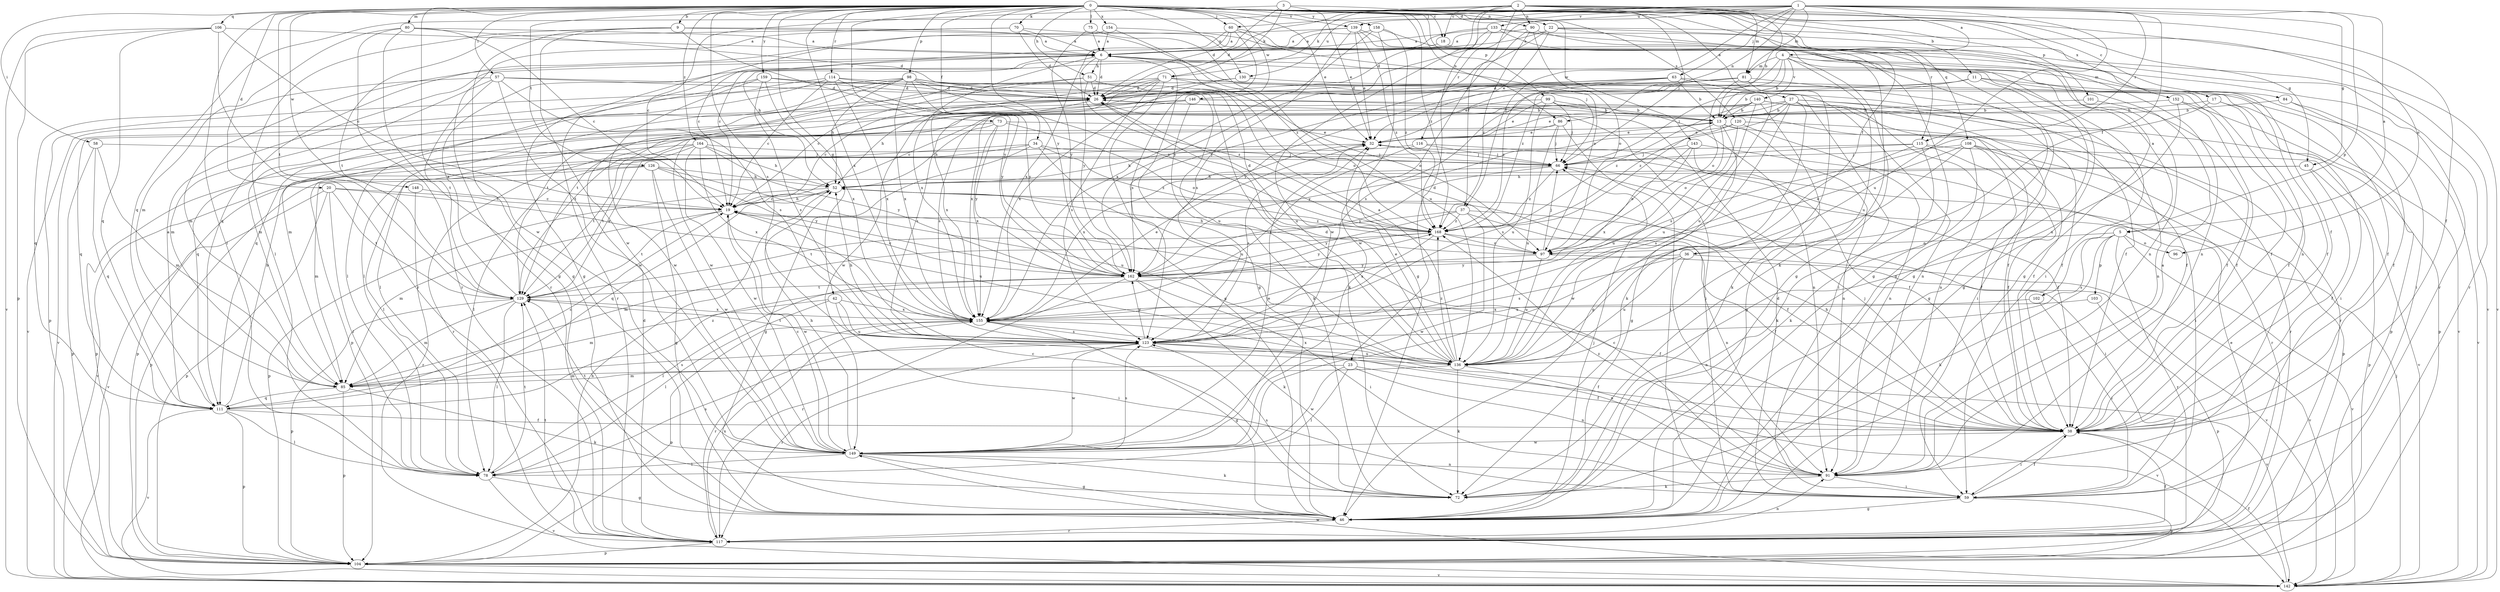 strict digraph  {
0;
1;
2;
3;
4;
5;
6;
9;
11;
13;
17;
18;
19;
20;
22;
23;
26;
27;
32;
34;
36;
37;
38;
42;
45;
46;
51;
52;
57;
58;
59;
60;
63;
66;
70;
71;
72;
73;
75;
78;
80;
81;
84;
85;
86;
90;
91;
96;
97;
98;
99;
101;
102;
103;
104;
106;
108;
111;
114;
115;
116;
117;
120;
123;
126;
129;
130;
133;
136;
139;
140;
142;
143;
146;
148;
149;
152;
154;
155;
158;
159;
162;
164;
168;
0 -> 9  [label=b];
0 -> 11  [label=b];
0 -> 17  [label=c];
0 -> 18  [label=c];
0 -> 20  [label=d];
0 -> 22  [label=d];
0 -> 27  [label=e];
0 -> 32  [label=e];
0 -> 34  [label=f];
0 -> 36  [label=f];
0 -> 42  [label=g];
0 -> 51  [label=h];
0 -> 57  [label=i];
0 -> 58  [label=i];
0 -> 60  [label=j];
0 -> 70  [label=k];
0 -> 73  [label=l];
0 -> 75  [label=l];
0 -> 78  [label=l];
0 -> 80  [label=m];
0 -> 86  [label=n];
0 -> 96  [label=o];
0 -> 98  [label=p];
0 -> 99  [label=p];
0 -> 101  [label=p];
0 -> 106  [label=q];
0 -> 108  [label=q];
0 -> 114  [label=r];
0 -> 115  [label=r];
0 -> 120  [label=s];
0 -> 123  [label=s];
0 -> 126  [label=t];
0 -> 129  [label=t];
0 -> 130  [label=u];
0 -> 139  [label=v];
0 -> 143  [label=w];
0 -> 146  [label=w];
0 -> 148  [label=w];
0 -> 149  [label=w];
0 -> 152  [label=x];
0 -> 154  [label=x];
0 -> 155  [label=x];
0 -> 158  [label=y];
0 -> 159  [label=y];
0 -> 162  [label=y];
0 -> 164  [label=z];
0 -> 168  [label=z];
1 -> 4  [label=a];
1 -> 5  [label=a];
1 -> 36  [label=f];
1 -> 37  [label=f];
1 -> 45  [label=g];
1 -> 60  [label=j];
1 -> 63  [label=j];
1 -> 71  [label=k];
1 -> 81  [label=m];
1 -> 86  [label=n];
1 -> 102  [label=p];
1 -> 115  [label=r];
1 -> 116  [label=r];
1 -> 130  [label=u];
1 -> 133  [label=u];
1 -> 136  [label=u];
1 -> 139  [label=v];
2 -> 13  [label=b];
2 -> 18  [label=c];
2 -> 23  [label=d];
2 -> 26  [label=d];
2 -> 37  [label=f];
2 -> 38  [label=f];
2 -> 45  [label=g];
2 -> 66  [label=j];
2 -> 81  [label=m];
2 -> 90  [label=n];
2 -> 111  [label=q];
2 -> 149  [label=w];
3 -> 19  [label=c];
3 -> 26  [label=d];
3 -> 32  [label=e];
3 -> 71  [label=k];
3 -> 90  [label=n];
4 -> 5  [label=a];
4 -> 13  [label=b];
4 -> 46  [label=g];
4 -> 81  [label=m];
4 -> 84  [label=m];
4 -> 123  [label=s];
4 -> 136  [label=u];
4 -> 140  [label=v];
4 -> 168  [label=z];
5 -> 72  [label=k];
5 -> 96  [label=o];
5 -> 97  [label=o];
5 -> 103  [label=p];
5 -> 117  [label=r];
5 -> 123  [label=s];
5 -> 142  [label=v];
6 -> 26  [label=d];
6 -> 46  [label=g];
6 -> 51  [label=h];
6 -> 59  [label=i];
6 -> 85  [label=m];
6 -> 117  [label=r];
6 -> 155  [label=x];
6 -> 162  [label=y];
9 -> 6  [label=a];
9 -> 46  [label=g];
9 -> 66  [label=j];
9 -> 78  [label=l];
9 -> 149  [label=w];
9 -> 162  [label=y];
11 -> 13  [label=b];
11 -> 26  [label=d];
11 -> 38  [label=f];
11 -> 46  [label=g];
11 -> 59  [label=i];
11 -> 66  [label=j];
13 -> 32  [label=e];
13 -> 38  [label=f];
13 -> 46  [label=g];
13 -> 91  [label=n];
13 -> 97  [label=o];
13 -> 123  [label=s];
17 -> 13  [label=b];
17 -> 38  [label=f];
17 -> 59  [label=i];
17 -> 123  [label=s];
18 -> 52  [label=h];
18 -> 117  [label=r];
19 -> 52  [label=h];
19 -> 85  [label=m];
19 -> 129  [label=t];
19 -> 149  [label=w];
19 -> 168  [label=z];
20 -> 19  [label=c];
20 -> 78  [label=l];
20 -> 104  [label=p];
20 -> 129  [label=t];
20 -> 136  [label=u];
20 -> 142  [label=v];
22 -> 6  [label=a];
22 -> 32  [label=e];
22 -> 46  [label=g];
22 -> 117  [label=r];
22 -> 142  [label=v];
22 -> 162  [label=y];
23 -> 38  [label=f];
23 -> 78  [label=l];
23 -> 85  [label=m];
23 -> 91  [label=n];
23 -> 149  [label=w];
26 -> 13  [label=b];
26 -> 19  [label=c];
26 -> 52  [label=h];
26 -> 59  [label=i];
26 -> 111  [label=q];
26 -> 155  [label=x];
27 -> 13  [label=b];
27 -> 19  [label=c];
27 -> 32  [label=e];
27 -> 38  [label=f];
27 -> 46  [label=g];
27 -> 59  [label=i];
27 -> 72  [label=k];
27 -> 91  [label=n];
27 -> 117  [label=r];
27 -> 168  [label=z];
32 -> 66  [label=j];
32 -> 123  [label=s];
32 -> 155  [label=x];
34 -> 46  [label=g];
34 -> 66  [label=j];
34 -> 104  [label=p];
34 -> 129  [label=t];
34 -> 136  [label=u];
34 -> 168  [label=z];
36 -> 91  [label=n];
36 -> 123  [label=s];
36 -> 136  [label=u];
36 -> 142  [label=v];
36 -> 162  [label=y];
37 -> 59  [label=i];
37 -> 91  [label=n];
37 -> 129  [label=t];
37 -> 149  [label=w];
37 -> 162  [label=y];
37 -> 168  [label=z];
38 -> 52  [label=h];
38 -> 59  [label=i];
38 -> 66  [label=j];
38 -> 149  [label=w];
42 -> 59  [label=i];
42 -> 78  [label=l];
42 -> 85  [label=m];
42 -> 136  [label=u];
42 -> 155  [label=x];
45 -> 38  [label=f];
45 -> 52  [label=h];
45 -> 85  [label=m];
45 -> 104  [label=p];
46 -> 66  [label=j];
46 -> 117  [label=r];
51 -> 19  [label=c];
51 -> 26  [label=d];
51 -> 97  [label=o];
51 -> 149  [label=w];
51 -> 168  [label=z];
52 -> 19  [label=c];
52 -> 38  [label=f];
52 -> 104  [label=p];
52 -> 111  [label=q];
57 -> 26  [label=d];
57 -> 38  [label=f];
57 -> 85  [label=m];
57 -> 111  [label=q];
57 -> 123  [label=s];
57 -> 129  [label=t];
57 -> 149  [label=w];
58 -> 66  [label=j];
58 -> 85  [label=m];
58 -> 104  [label=p];
58 -> 111  [label=q];
59 -> 26  [label=d];
59 -> 38  [label=f];
59 -> 46  [label=g];
59 -> 104  [label=p];
60 -> 6  [label=a];
60 -> 19  [label=c];
60 -> 46  [label=g];
60 -> 97  [label=o];
60 -> 123  [label=s];
60 -> 155  [label=x];
63 -> 13  [label=b];
63 -> 26  [label=d];
63 -> 38  [label=f];
63 -> 129  [label=t];
63 -> 136  [label=u];
63 -> 162  [label=y];
63 -> 168  [label=z];
66 -> 52  [label=h];
66 -> 162  [label=y];
66 -> 168  [label=z];
70 -> 6  [label=a];
70 -> 26  [label=d];
70 -> 38  [label=f];
70 -> 117  [label=r];
70 -> 129  [label=t];
71 -> 26  [label=d];
71 -> 46  [label=g];
71 -> 59  [label=i];
71 -> 97  [label=o];
71 -> 111  [label=q];
71 -> 123  [label=s];
71 -> 142  [label=v];
71 -> 149  [label=w];
71 -> 155  [label=x];
72 -> 19  [label=c];
72 -> 123  [label=s];
73 -> 32  [label=e];
73 -> 52  [label=h];
73 -> 97  [label=o];
73 -> 117  [label=r];
73 -> 155  [label=x];
73 -> 162  [label=y];
75 -> 6  [label=a];
75 -> 136  [label=u];
75 -> 162  [label=y];
78 -> 46  [label=g];
78 -> 123  [label=s];
78 -> 129  [label=t];
78 -> 142  [label=v];
80 -> 6  [label=a];
80 -> 19  [label=c];
80 -> 26  [label=d];
80 -> 46  [label=g];
80 -> 85  [label=m];
80 -> 117  [label=r];
81 -> 26  [label=d];
81 -> 32  [label=e];
81 -> 72  [label=k];
81 -> 91  [label=n];
81 -> 97  [label=o];
81 -> 129  [label=t];
84 -> 13  [label=b];
84 -> 38  [label=f];
84 -> 142  [label=v];
85 -> 72  [label=k];
85 -> 104  [label=p];
85 -> 111  [label=q];
85 -> 123  [label=s];
86 -> 32  [label=e];
86 -> 59  [label=i];
86 -> 66  [label=j];
86 -> 104  [label=p];
86 -> 136  [label=u];
90 -> 6  [label=a];
90 -> 46  [label=g];
90 -> 97  [label=o];
90 -> 149  [label=w];
90 -> 168  [label=z];
91 -> 6  [label=a];
91 -> 19  [label=c];
91 -> 59  [label=i];
91 -> 72  [label=k];
91 -> 168  [label=z];
97 -> 52  [label=h];
97 -> 66  [label=j];
97 -> 136  [label=u];
97 -> 142  [label=v];
97 -> 162  [label=y];
98 -> 26  [label=d];
98 -> 52  [label=h];
98 -> 72  [label=k];
98 -> 78  [label=l];
98 -> 85  [label=m];
98 -> 136  [label=u];
98 -> 142  [label=v];
98 -> 155  [label=x];
98 -> 162  [label=y];
98 -> 168  [label=z];
99 -> 13  [label=b];
99 -> 32  [label=e];
99 -> 66  [label=j];
99 -> 91  [label=n];
99 -> 123  [label=s];
99 -> 136  [label=u];
101 -> 13  [label=b];
101 -> 38  [label=f];
102 -> 59  [label=i];
102 -> 155  [label=x];
103 -> 104  [label=p];
103 -> 155  [label=x];
104 -> 52  [label=h];
104 -> 142  [label=v];
106 -> 6  [label=a];
106 -> 19  [label=c];
106 -> 104  [label=p];
106 -> 111  [label=q];
106 -> 117  [label=r];
106 -> 142  [label=v];
108 -> 38  [label=f];
108 -> 66  [label=j];
108 -> 72  [label=k];
108 -> 97  [label=o];
108 -> 104  [label=p];
108 -> 117  [label=r];
108 -> 149  [label=w];
111 -> 6  [label=a];
111 -> 13  [label=b];
111 -> 19  [label=c];
111 -> 38  [label=f];
111 -> 78  [label=l];
111 -> 104  [label=p];
111 -> 142  [label=v];
111 -> 168  [label=z];
114 -> 19  [label=c];
114 -> 26  [label=d];
114 -> 85  [label=m];
114 -> 91  [label=n];
114 -> 104  [label=p];
114 -> 155  [label=x];
114 -> 162  [label=y];
115 -> 38  [label=f];
115 -> 66  [label=j];
115 -> 72  [label=k];
115 -> 78  [label=l];
115 -> 123  [label=s];
115 -> 142  [label=v];
116 -> 38  [label=f];
116 -> 52  [label=h];
116 -> 66  [label=j];
116 -> 155  [label=x];
117 -> 26  [label=d];
117 -> 32  [label=e];
117 -> 38  [label=f];
117 -> 91  [label=n];
117 -> 104  [label=p];
117 -> 129  [label=t];
117 -> 155  [label=x];
120 -> 32  [label=e];
120 -> 91  [label=n];
120 -> 117  [label=r];
120 -> 136  [label=u];
120 -> 162  [label=y];
123 -> 38  [label=f];
123 -> 52  [label=h];
123 -> 117  [label=r];
123 -> 129  [label=t];
123 -> 136  [label=u];
123 -> 142  [label=v];
123 -> 149  [label=w];
123 -> 162  [label=y];
126 -> 46  [label=g];
126 -> 52  [label=h];
126 -> 104  [label=p];
126 -> 136  [label=u];
126 -> 142  [label=v];
126 -> 149  [label=w];
126 -> 162  [label=y];
129 -> 6  [label=a];
129 -> 32  [label=e];
129 -> 78  [label=l];
129 -> 85  [label=m];
129 -> 104  [label=p];
129 -> 155  [label=x];
130 -> 26  [label=d];
130 -> 38  [label=f];
130 -> 155  [label=x];
133 -> 6  [label=a];
133 -> 19  [label=c];
133 -> 26  [label=d];
133 -> 46  [label=g];
133 -> 72  [label=k];
133 -> 142  [label=v];
133 -> 162  [label=y];
136 -> 6  [label=a];
136 -> 26  [label=d];
136 -> 32  [label=e];
136 -> 72  [label=k];
136 -> 85  [label=m];
136 -> 142  [label=v];
136 -> 155  [label=x];
136 -> 168  [label=z];
139 -> 6  [label=a];
139 -> 32  [label=e];
139 -> 46  [label=g];
139 -> 91  [label=n];
139 -> 111  [label=q];
139 -> 123  [label=s];
139 -> 168  [label=z];
140 -> 13  [label=b];
140 -> 38  [label=f];
140 -> 46  [label=g];
140 -> 78  [label=l];
140 -> 104  [label=p];
140 -> 129  [label=t];
140 -> 136  [label=u];
140 -> 168  [label=z];
142 -> 38  [label=f];
142 -> 66  [label=j];
142 -> 149  [label=w];
143 -> 38  [label=f];
143 -> 59  [label=i];
143 -> 66  [label=j];
143 -> 97  [label=o];
143 -> 155  [label=x];
146 -> 13  [label=b];
146 -> 38  [label=f];
146 -> 72  [label=k];
146 -> 111  [label=q];
146 -> 123  [label=s];
146 -> 142  [label=v];
148 -> 19  [label=c];
148 -> 117  [label=r];
149 -> 19  [label=c];
149 -> 32  [label=e];
149 -> 46  [label=g];
149 -> 52  [label=h];
149 -> 72  [label=k];
149 -> 78  [label=l];
149 -> 91  [label=n];
149 -> 123  [label=s];
149 -> 129  [label=t];
152 -> 13  [label=b];
152 -> 38  [label=f];
152 -> 104  [label=p];
152 -> 136  [label=u];
154 -> 6  [label=a];
154 -> 46  [label=g];
154 -> 91  [label=n];
154 -> 168  [label=z];
155 -> 32  [label=e];
155 -> 46  [label=g];
155 -> 91  [label=n];
155 -> 104  [label=p];
155 -> 117  [label=r];
155 -> 123  [label=s];
158 -> 6  [label=a];
158 -> 46  [label=g];
158 -> 91  [label=n];
158 -> 155  [label=x];
158 -> 168  [label=z];
159 -> 26  [label=d];
159 -> 78  [label=l];
159 -> 123  [label=s];
159 -> 136  [label=u];
159 -> 149  [label=w];
159 -> 155  [label=x];
162 -> 19  [label=c];
162 -> 38  [label=f];
162 -> 59  [label=i];
162 -> 72  [label=k];
162 -> 78  [label=l];
162 -> 117  [label=r];
162 -> 129  [label=t];
164 -> 52  [label=h];
164 -> 66  [label=j];
164 -> 78  [label=l];
164 -> 104  [label=p];
164 -> 129  [label=t];
164 -> 149  [label=w];
164 -> 155  [label=x];
164 -> 162  [label=y];
168 -> 26  [label=d];
168 -> 38  [label=f];
168 -> 85  [label=m];
168 -> 97  [label=o];
168 -> 155  [label=x];
168 -> 162  [label=y];
}
